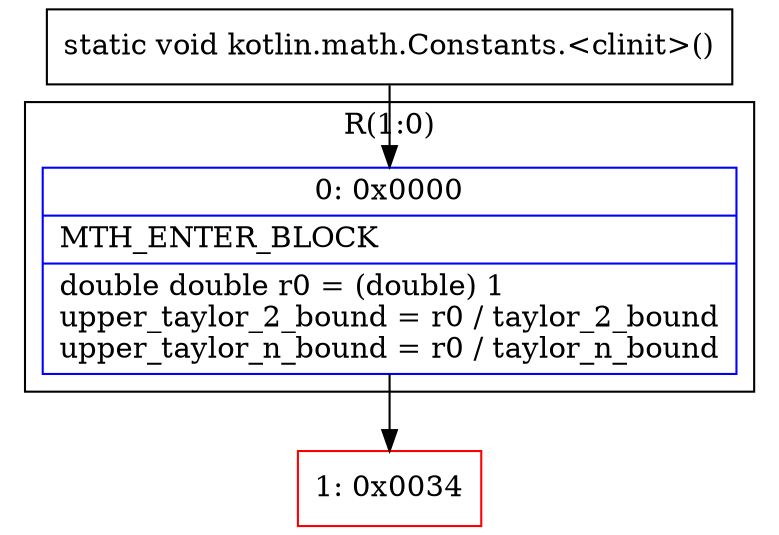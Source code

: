 digraph "CFG forkotlin.math.Constants.\<clinit\>()V" {
subgraph cluster_Region_259696571 {
label = "R(1:0)";
node [shape=record,color=blue];
Node_0 [shape=record,label="{0\:\ 0x0000|MTH_ENTER_BLOCK\l|double double r0 = (double) 1\lupper_taylor_2_bound = r0 \/ taylor_2_bound\lupper_taylor_n_bound = r0 \/ taylor_n_bound\l}"];
}
Node_1 [shape=record,color=red,label="{1\:\ 0x0034}"];
MethodNode[shape=record,label="{static void kotlin.math.Constants.\<clinit\>() }"];
MethodNode -> Node_0;
Node_0 -> Node_1;
}

